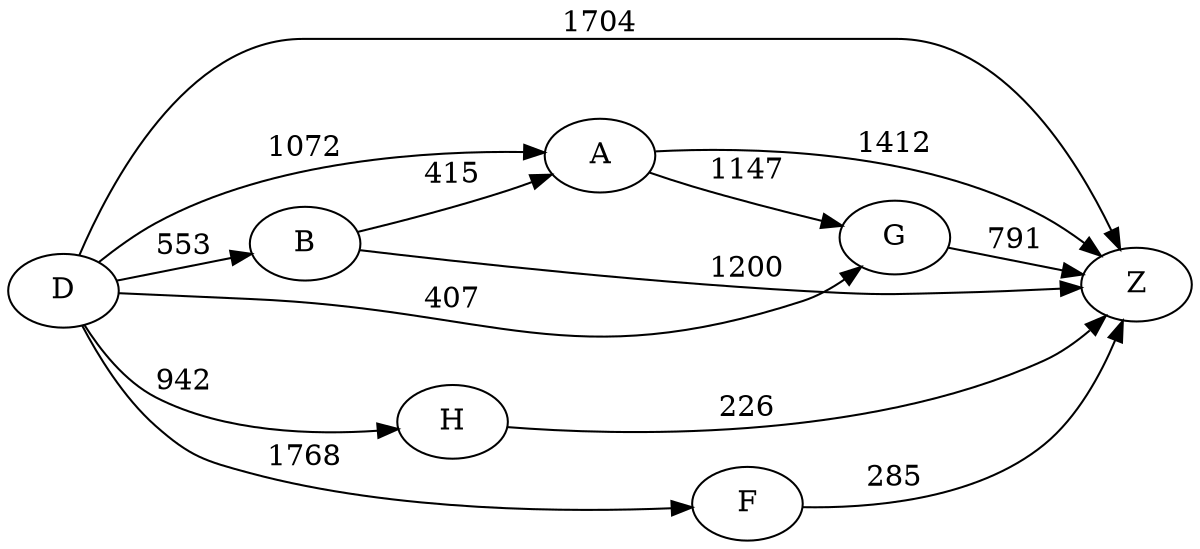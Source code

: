 digraph G {
	rankdir=LR size="8,5"
	D
	Z
	D -> Z [label=1704]
	D
	A
	D -> A [label=1072]
	D
	B
	D -> B [label=553]
	D
	H
	D -> H [label=942]
	D
	G
	D -> G [label=407]
	D
	F
	D -> F [label=1768]
	A
	Z
	A -> Z [label=1412]
	A
	G
	A -> G [label=1147]
	B
	Z
	B -> Z [label=1200]
	B
	A
	B -> A [label=415]
	H
	Z
	H -> Z [label=226]
	G
	Z
	G -> Z [label=791]
	F
	Z
	F -> Z [label=285]
}
